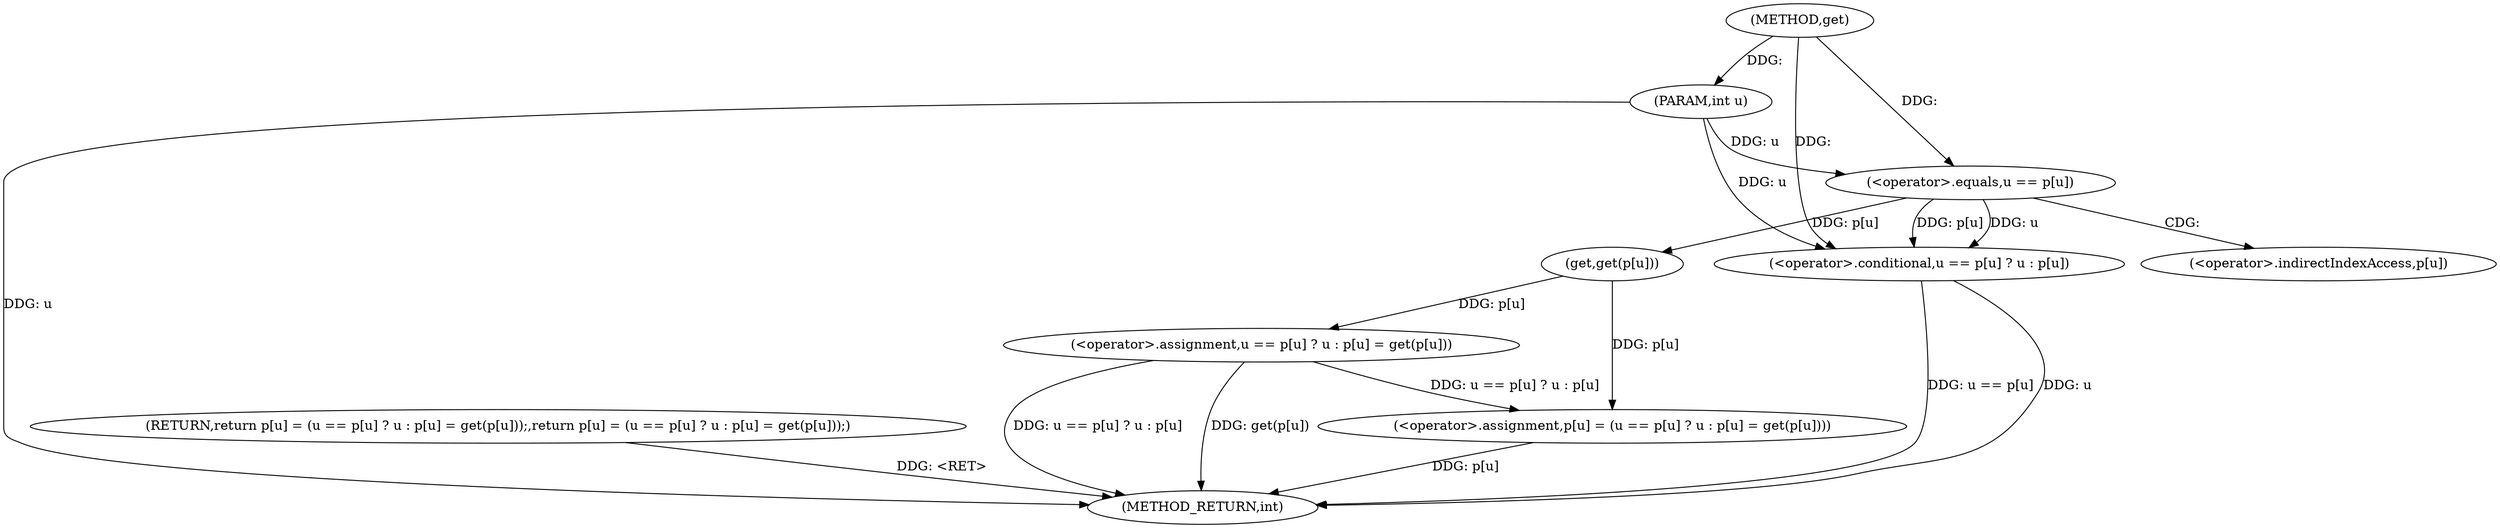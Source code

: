 digraph "get" {  
"1000188" [label = "(METHOD,get)" ]
"1000211" [label = "(METHOD_RETURN,int)" ]
"1000189" [label = "(PARAM,int u)" ]
"1000191" [label = "(RETURN,return p[u] = (u == p[u] ? u : p[u] = get(p[u]));,return p[u] = (u == p[u] ? u : p[u] = get(p[u]));)" ]
"1000192" [label = "(<operator>.assignment,p[u] = (u == p[u] ? u : p[u] = get(p[u])))" ]
"1000196" [label = "(<operator>.assignment,u == p[u] ? u : p[u] = get(p[u]))" ]
"1000197" [label = "(<operator>.conditional,u == p[u] ? u : p[u])" ]
"1000207" [label = "(get,get(p[u]))" ]
"1000198" [label = "(<operator>.equals,u == p[u])" ]
"1000204" [label = "(<operator>.indirectIndexAccess,p[u])" ]
  "1000189" -> "1000211"  [ label = "DDG: u"] 
  "1000192" -> "1000211"  [ label = "DDG: p[u]"] 
  "1000197" -> "1000211"  [ label = "DDG: u == p[u]"] 
  "1000197" -> "1000211"  [ label = "DDG: u"] 
  "1000196" -> "1000211"  [ label = "DDG: u == p[u] ? u : p[u]"] 
  "1000196" -> "1000211"  [ label = "DDG: get(p[u])"] 
  "1000191" -> "1000211"  [ label = "DDG: <RET>"] 
  "1000188" -> "1000189"  [ label = "DDG: "] 
  "1000196" -> "1000192"  [ label = "DDG: u == p[u] ? u : p[u]"] 
  "1000207" -> "1000192"  [ label = "DDG: p[u]"] 
  "1000207" -> "1000196"  [ label = "DDG: p[u]"] 
  "1000198" -> "1000197"  [ label = "DDG: u"] 
  "1000189" -> "1000197"  [ label = "DDG: u"] 
  "1000188" -> "1000197"  [ label = "DDG: "] 
  "1000198" -> "1000197"  [ label = "DDG: p[u]"] 
  "1000198" -> "1000207"  [ label = "DDG: p[u]"] 
  "1000189" -> "1000198"  [ label = "DDG: u"] 
  "1000188" -> "1000198"  [ label = "DDG: "] 
  "1000198" -> "1000204"  [ label = "CDG: "] 
}
